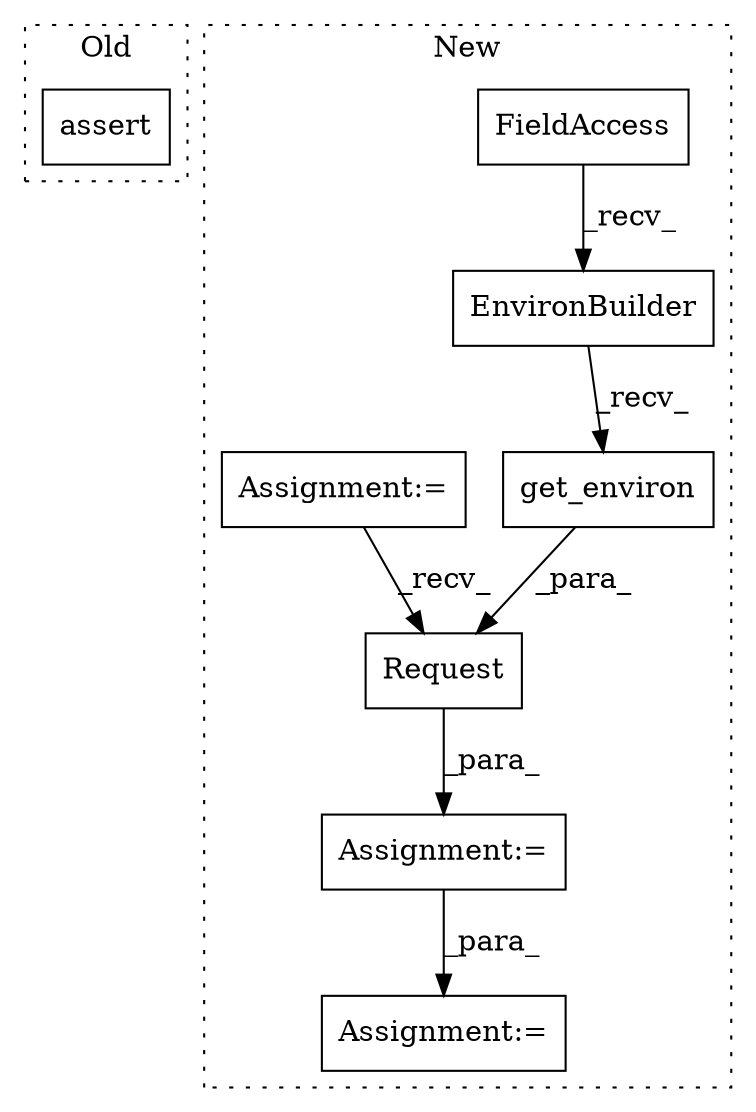 digraph G {
subgraph cluster0 {
1 [label="assert" a="32" s="2430,2516" l="19,1" shape="box"];
label = "Old";
style="dotted";
}
subgraph cluster1 {
2 [label="get_environ" a="32" s="2681" l="13" shape="box"];
3 [label="EnvironBuilder" a="32" s="2664" l="16" shape="box"];
4 [label="FieldAccess" a="22" s="2650" l="8" shape="box"];
5 [label="Request" a="32" s="2642,2694" l="8,1" shape="box"];
6 [label="Assignment:=" a="7" s="2702" l="1" shape="box"];
7 [label="Assignment:=" a="7" s="2171" l="8" shape="box"];
8 [label="Assignment:=" a="7" s="2632" l="1" shape="box"];
label = "New";
style="dotted";
}
2 -> 5 [label="_para_"];
3 -> 2 [label="_recv_"];
4 -> 3 [label="_recv_"];
5 -> 8 [label="_para_"];
7 -> 5 [label="_recv_"];
8 -> 6 [label="_para_"];
}